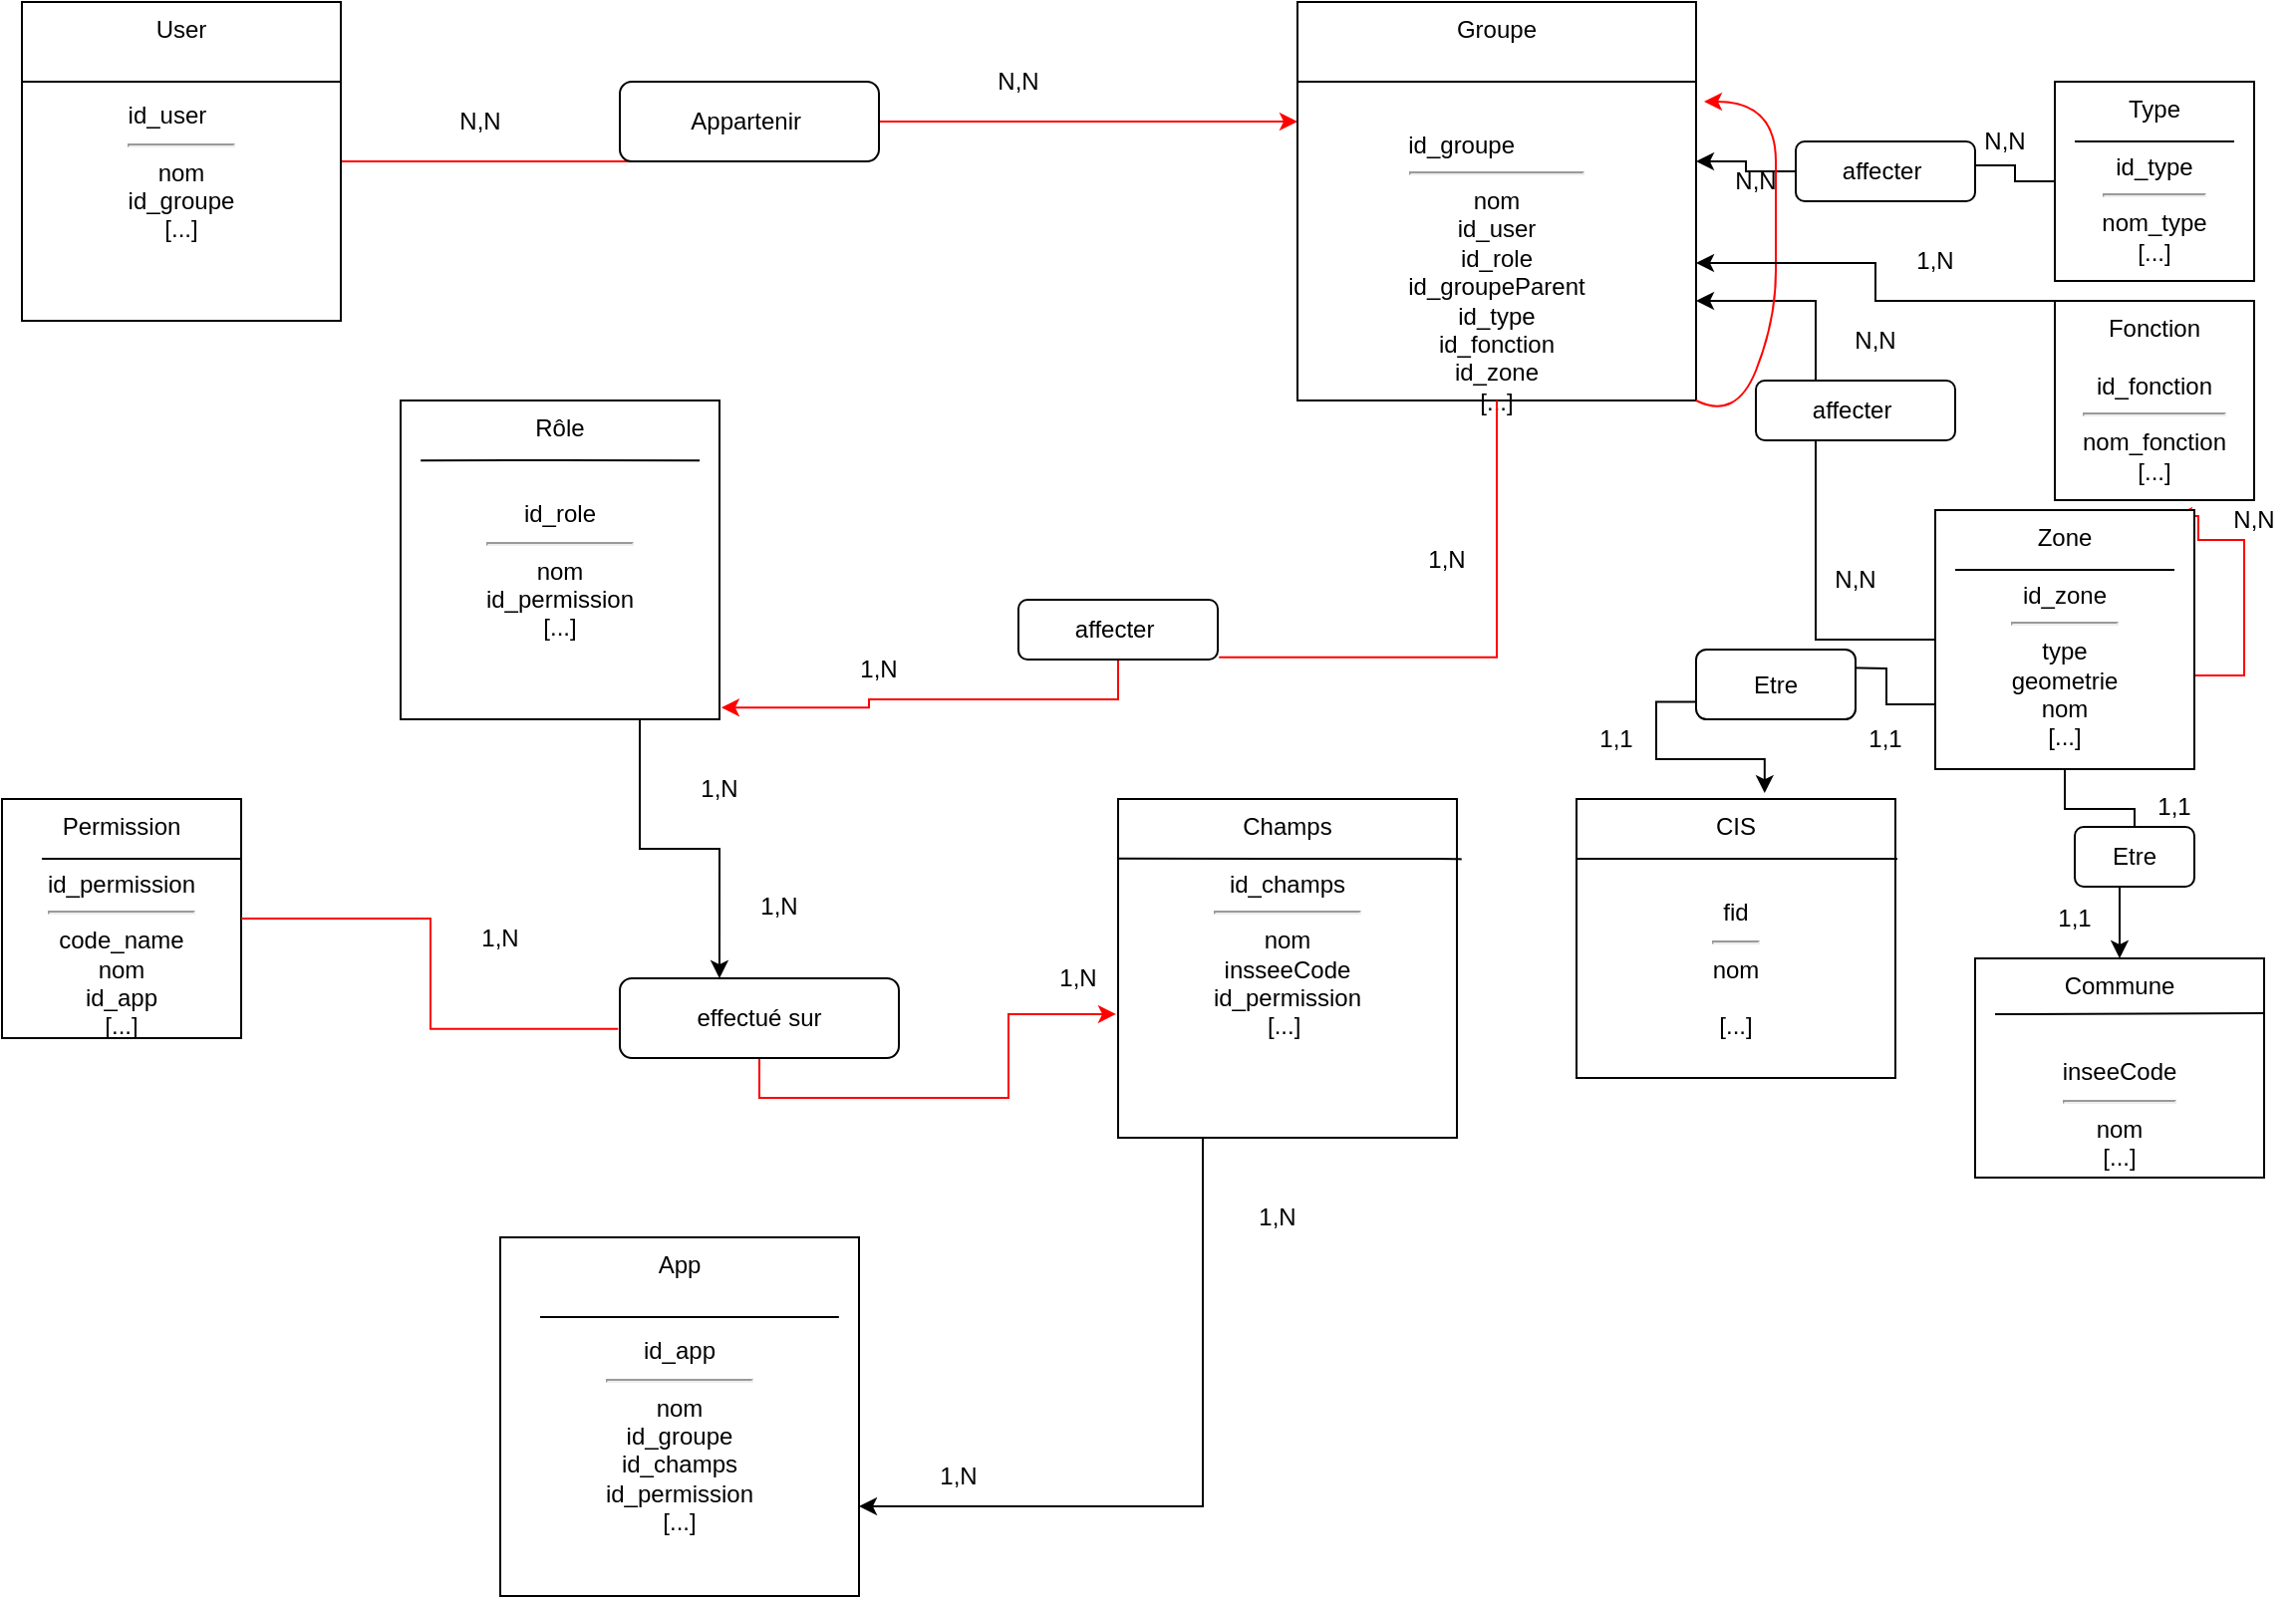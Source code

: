 <mxfile version="14.5.1" type="device"><diagram id="UgsLevfLl8i2-CAJas-c" name="Page-1"><mxGraphModel dx="1346" dy="807" grid="1" gridSize="10" guides="1" tooltips="1" connect="1" arrows="1" fold="1" page="1" pageScale="1" pageWidth="1169" pageHeight="827" background="#FFFFFF" math="0" shadow="0"><root><mxCell id="0"/><mxCell id="1" parent="0"/><mxCell id="FR9zTqM4ADJkkHRA_nkq-16" style="edgeStyle=orthogonalEdgeStyle;rounded=0;orthogonalLoop=1;jettySize=auto;html=1;exitX=1;exitY=0.5;exitDx=0;exitDy=0;entryX=0;entryY=0.3;entryDx=0;entryDy=0;entryPerimeter=0;strokeColor=#FF0000;" parent="1" source="FR9zTqM4ADJkkHRA_nkq-1" target="FR9zTqM4ADJkkHRA_nkq-3" edge="1"><mxGeometry relative="1" as="geometry"/></mxCell><mxCell id="FR9zTqM4ADJkkHRA_nkq-1" value="User&lt;br&gt;&lt;br&gt;&lt;br&gt;&lt;div style=&quot;text-align: left&quot;&gt;id_user&lt;/div&gt;&lt;hr&gt;nom&lt;br&gt;id_groupe&lt;br&gt;[...]" style="whiteSpace=wrap;html=1;aspect=fixed;verticalAlign=top;align=center;" parent="1" vertex="1"><mxGeometry x="40" width="160" height="160" as="geometry"/></mxCell><mxCell id="FR9zTqM4ADJkkHRA_nkq-2" value="" style="endArrow=none;html=1;entryX=1;entryY=0.25;entryDx=0;entryDy=0;exitX=0;exitY=0.25;exitDx=0;exitDy=0;" parent="1" source="FR9zTqM4ADJkkHRA_nkq-1" target="FR9zTqM4ADJkkHRA_nkq-1" edge="1"><mxGeometry width="50" height="50" relative="1" as="geometry"><mxPoint x="170" y="210" as="sourcePoint"/><mxPoint x="240" y="140" as="targetPoint"/><Array as="points"/></mxGeometry></mxCell><mxCell id="FR9zTqM4ADJkkHRA_nkq-39" style="edgeStyle=orthogonalEdgeStyle;rounded=0;orthogonalLoop=1;jettySize=auto;html=1;exitX=0.5;exitY=1;exitDx=0;exitDy=0;entryX=1.006;entryY=0.963;entryDx=0;entryDy=0;entryPerimeter=0;strokeColor=#FF0000;startArrow=none;" parent="1" source="FR9zTqM4ADJkkHRA_nkq-40" target="FR9zTqM4ADJkkHRA_nkq-6" edge="1"><mxGeometry relative="1" as="geometry"/></mxCell><mxCell id="FR9zTqM4ADJkkHRA_nkq-3" value="Groupe&lt;br&gt;&lt;br&gt;&lt;br&gt;&lt;br&gt;&lt;div style=&quot;text-align: left&quot;&gt;id_groupe&lt;/div&gt;&lt;hr&gt;nom&lt;br&gt;id_user&lt;br&gt;id_role&lt;br&gt;id_groupeParent&lt;br&gt;id_type&lt;br&gt;id_fonction&lt;br&gt;id_zone&lt;br&gt;[...]" style="whiteSpace=wrap;html=1;aspect=fixed;align=center;verticalAlign=top;" parent="1" vertex="1"><mxGeometry x="680" width="200" height="200" as="geometry"/></mxCell><mxCell id="FR9zTqM4ADJkkHRA_nkq-4" value="" style="endArrow=none;html=1;entryX=1;entryY=0.2;entryDx=0;entryDy=0;entryPerimeter=0;exitX=0;exitY=0.2;exitDx=0;exitDy=0;exitPerimeter=0;" parent="1" source="FR9zTqM4ADJkkHRA_nkq-3" target="FR9zTqM4ADJkkHRA_nkq-3" edge="1"><mxGeometry width="50" height="50" relative="1" as="geometry"><mxPoint x="560" y="470" as="sourcePoint"/><mxPoint x="610" y="420" as="targetPoint"/><Array as="points"/></mxGeometry></mxCell><mxCell id="FR9zTqM4ADJkkHRA_nkq-44" style="edgeStyle=orthogonalEdgeStyle;rounded=0;orthogonalLoop=1;jettySize=auto;html=1;exitX=0.5;exitY=1;exitDx=0;exitDy=0;entryX=-0.006;entryY=0.635;entryDx=0;entryDy=0;entryPerimeter=0;strokeColor=#FF0000;startArrow=none;" parent="1" source="FR9zTqM4ADJkkHRA_nkq-45" target="FR9zTqM4ADJkkHRA_nkq-9" edge="1"><mxGeometry relative="1" as="geometry"/></mxCell><mxCell id="JbzSl4-XPP5nPnfG106P-2" style="edgeStyle=orthogonalEdgeStyle;rounded=0;orthogonalLoop=1;jettySize=auto;html=1;exitX=0.75;exitY=1;exitDx=0;exitDy=0;entryX=0.357;entryY=0;entryDx=0;entryDy=0;entryPerimeter=0;" edge="1" parent="1" source="FR9zTqM4ADJkkHRA_nkq-6" target="FR9zTqM4ADJkkHRA_nkq-45"><mxGeometry relative="1" as="geometry"/></mxCell><mxCell id="FR9zTqM4ADJkkHRA_nkq-6" value="Rôle&lt;br&gt;&lt;br&gt;&lt;br&gt;id_role&lt;hr&gt;nom&lt;br&gt;id_permission&lt;br&gt;[...]" style="whiteSpace=wrap;html=1;aspect=fixed;align=center;verticalAlign=top;" parent="1" vertex="1"><mxGeometry x="230" y="200" width="160" height="160" as="geometry"/></mxCell><mxCell id="FR9zTqM4ADJkkHRA_nkq-13" style="edgeStyle=orthogonalEdgeStyle;rounded=0;orthogonalLoop=1;jettySize=auto;html=1;entryX=1;entryY=0.4;entryDx=0;entryDy=0;entryPerimeter=0;startArrow=none;" parent="1" source="FR9zTqM4ADJkkHRA_nkq-14" target="FR9zTqM4ADJkkHRA_nkq-3" edge="1"><mxGeometry relative="1" as="geometry"/></mxCell><mxCell id="FR9zTqM4ADJkkHRA_nkq-7" value="Type&lt;br&gt;&lt;br&gt;id_type&lt;hr&gt;nom_type&lt;br&gt;[...]" style="whiteSpace=wrap;html=1;aspect=fixed;align=center;verticalAlign=top;" parent="1" vertex="1"><mxGeometry x="1060" y="40" width="100" height="100" as="geometry"/></mxCell><mxCell id="FR9zTqM4ADJkkHRA_nkq-19" style="edgeStyle=orthogonalEdgeStyle;rounded=0;orthogonalLoop=1;jettySize=auto;html=1;entryX=1;entryY=0.75;entryDx=0;entryDy=0;" parent="1" source="FR9zTqM4ADJkkHRA_nkq-8" target="FR9zTqM4ADJkkHRA_nkq-3" edge="1"><mxGeometry relative="1" as="geometry"/></mxCell><mxCell id="FR9zTqM4ADJkkHRA_nkq-61" style="edgeStyle=orthogonalEdgeStyle;rounded=0;orthogonalLoop=1;jettySize=auto;html=1;exitX=0.5;exitY=1;exitDx=0;exitDy=0;entryX=0.5;entryY=0;entryDx=0;entryDy=0;strokeColor=#000000;startArrow=none;" parent="1" source="FR9zTqM4ADJkkHRA_nkq-68" target="FR9zTqM4ADJkkHRA_nkq-23" edge="1"><mxGeometry relative="1" as="geometry"/></mxCell><mxCell id="FR9zTqM4ADJkkHRA_nkq-62" style="edgeStyle=orthogonalEdgeStyle;rounded=0;orthogonalLoop=1;jettySize=auto;html=1;exitX=0;exitY=0.75;exitDx=0;exitDy=0;entryX=0.59;entryY=-0.021;entryDx=0;entryDy=0;entryPerimeter=0;strokeColor=#000000;startArrow=none;" parent="1" source="FR9zTqM4ADJkkHRA_nkq-63" target="FR9zTqM4ADJkkHRA_nkq-22" edge="1"><mxGeometry relative="1" as="geometry"/></mxCell><mxCell id="FR9zTqM4ADJkkHRA_nkq-65" style="edgeStyle=orthogonalEdgeStyle;rounded=0;orthogonalLoop=1;jettySize=auto;html=1;exitX=0;exitY=0.75;exitDx=0;exitDy=0;strokeColor=#000000;" parent="1" source="FR9zTqM4ADJkkHRA_nkq-8" edge="1"><mxGeometry relative="1" as="geometry"><mxPoint x="950" y="334" as="targetPoint"/></mxGeometry></mxCell><mxCell id="FR9zTqM4ADJkkHRA_nkq-73" style="edgeStyle=orthogonalEdgeStyle;rounded=0;orthogonalLoop=1;jettySize=auto;html=1;exitX=1;exitY=0.75;exitDx=0;exitDy=0;strokeColor=#FF0000;" parent="1" source="FR9zTqM4ADJkkHRA_nkq-8" edge="1"><mxGeometry relative="1" as="geometry"><mxPoint x="1120" y="258" as="targetPoint"/><Array as="points"><mxPoint x="1155" y="338"/><mxPoint x="1155" y="270"/><mxPoint x="1132" y="270"/></Array></mxGeometry></mxCell><mxCell id="FR9zTqM4ADJkkHRA_nkq-8" value="Zone&lt;br&gt;&lt;br&gt;id_zone&lt;hr&gt;type&lt;br&gt;geometrie&lt;br&gt;nom&lt;br&gt;[...]" style="whiteSpace=wrap;html=1;aspect=fixed;align=center;verticalAlign=top;" parent="1" vertex="1"><mxGeometry x="1000" y="255" width="130" height="130" as="geometry"/></mxCell><mxCell id="KGbTmQ0TfEK4s6XjR-vY-5" style="edgeStyle=orthogonalEdgeStyle;rounded=0;orthogonalLoop=1;jettySize=auto;html=1;exitX=0.25;exitY=1;exitDx=0;exitDy=0;entryX=1;entryY=0.75;entryDx=0;entryDy=0;" parent="1" source="FR9zTqM4ADJkkHRA_nkq-9" target="FR9zTqM4ADJkkHRA_nkq-11" edge="1"><mxGeometry relative="1" as="geometry"/></mxCell><mxCell id="FR9zTqM4ADJkkHRA_nkq-9" value="Champs&lt;br&gt;&lt;br&gt;id_champs&lt;hr&gt;nom&lt;br&gt;insseeCode&lt;br&gt;id_permission&lt;br&gt;[...]&amp;nbsp;" style="whiteSpace=wrap;html=1;aspect=fixed;align=center;verticalAlign=top;" parent="1" vertex="1"><mxGeometry x="590" y="400" width="170" height="170" as="geometry"/></mxCell><mxCell id="FR9zTqM4ADJkkHRA_nkq-10" value="Permission&lt;br&gt;&lt;br&gt;id_permission&lt;br&gt;&lt;hr&gt;code_name&lt;br&gt;nom&lt;br&gt;id_app&lt;br&gt;[...]" style="whiteSpace=wrap;html=1;aspect=fixed;align=center;verticalAlign=top;" parent="1" vertex="1"><mxGeometry x="30" y="400" width="120" height="120" as="geometry"/></mxCell><mxCell id="FR9zTqM4ADJkkHRA_nkq-11" value="App&lt;br&gt;&lt;br&gt;&lt;br&gt;id_app&lt;hr&gt;nom&lt;br&gt;id_groupe&lt;br&gt;id_champs&lt;br&gt;id_permission&lt;br&gt;[...]" style="whiteSpace=wrap;html=1;aspect=fixed;align=center;verticalAlign=top;" parent="1" vertex="1"><mxGeometry x="280" y="620" width="180" height="180" as="geometry"/></mxCell><mxCell id="FR9zTqM4ADJkkHRA_nkq-15" value="" style="endArrow=none;html=1;entryX=0.1;entryY=0.3;entryDx=0;entryDy=0;entryPerimeter=0;exitX=0.9;exitY=0.3;exitDx=0;exitDy=0;exitPerimeter=0;" parent="1" source="FR9zTqM4ADJkkHRA_nkq-7" target="FR9zTqM4ADJkkHRA_nkq-7" edge="1"><mxGeometry width="50" height="50" relative="1" as="geometry"><mxPoint x="560" y="450" as="sourcePoint"/><mxPoint x="1100" y="50" as="targetPoint"/><Array as="points"><mxPoint x="1110" y="70"/></Array></mxGeometry></mxCell><mxCell id="FR9zTqM4ADJkkHRA_nkq-17" value="Appartenir&amp;nbsp;" style="rounded=1;whiteSpace=wrap;html=1;align=center;" parent="1" vertex="1"><mxGeometry x="340" y="40" width="130" height="40" as="geometry"/></mxCell><mxCell id="FR9zTqM4ADJkkHRA_nkq-14" value="affecter&amp;nbsp;" style="rounded=1;whiteSpace=wrap;html=1;align=center;" parent="1" vertex="1"><mxGeometry x="930" y="70" width="90" height="30" as="geometry"/></mxCell><mxCell id="FR9zTqM4ADJkkHRA_nkq-18" value="" style="edgeStyle=orthogonalEdgeStyle;rounded=0;orthogonalLoop=1;jettySize=auto;html=1;entryX=1;entryY=0.4;entryDx=0;entryDy=0;entryPerimeter=0;endArrow=none;" parent="1" source="FR9zTqM4ADJkkHRA_nkq-7" target="FR9zTqM4ADJkkHRA_nkq-14" edge="1"><mxGeometry relative="1" as="geometry"><mxPoint x="1060" y="90" as="sourcePoint"/><mxPoint x="880" y="80" as="targetPoint"/></mxGeometry></mxCell><mxCell id="FR9zTqM4ADJkkHRA_nkq-20" value="affecter&amp;nbsp;" style="rounded=1;whiteSpace=wrap;html=1;align=center;" parent="1" vertex="1"><mxGeometry x="910" y="190" width="100" height="30" as="geometry"/></mxCell><mxCell id="FR9zTqM4ADJkkHRA_nkq-22" value="CIS&lt;br&gt;&lt;br&gt;&lt;br&gt;fid&lt;hr&gt;nom&lt;br&gt;&lt;br&gt;[...]" style="rounded=0;whiteSpace=wrap;html=1;align=center;verticalAlign=top;" parent="1" vertex="1"><mxGeometry x="820" y="400" width="160" height="140" as="geometry"/></mxCell><mxCell id="FR9zTqM4ADJkkHRA_nkq-23" value="Commune&lt;br&gt;&lt;br&gt;&lt;br&gt;inseeCode&lt;hr&gt;nom&lt;br&gt;[...]" style="rounded=0;whiteSpace=wrap;html=1;align=center;verticalAlign=top;" parent="1" vertex="1"><mxGeometry x="1020" y="480" width="145" height="110" as="geometry"/></mxCell><mxCell id="FR9zTqM4ADJkkHRA_nkq-25" value="" style="curved=1;endArrow=classic;html=1;exitX=1;exitY=1;exitDx=0;exitDy=0;strokeColor=#FF0000;" parent="1" source="FR9zTqM4ADJkkHRA_nkq-3" edge="1"><mxGeometry width="50" height="50" relative="1" as="geometry"><mxPoint x="560" y="450" as="sourcePoint"/><mxPoint x="884" y="50" as="targetPoint"/><Array as="points"><mxPoint x="900" y="210"/><mxPoint x="920" y="160"/><mxPoint x="920" y="110"/><mxPoint x="920" y="50"/></Array></mxGeometry></mxCell><mxCell id="FR9zTqM4ADJkkHRA_nkq-26" value="1,N" style="text;html=1;strokeColor=none;fillColor=none;align=center;verticalAlign=middle;whiteSpace=wrap;rounded=0;" parent="1" vertex="1"><mxGeometry x="980" y="120" width="40" height="20" as="geometry"/></mxCell><mxCell id="FR9zTqM4ADJkkHRA_nkq-27" value="" style="endArrow=none;html=1;entryX=0.938;entryY=0.188;entryDx=0;entryDy=0;entryPerimeter=0;exitX=0.063;exitY=0.188;exitDx=0;exitDy=0;exitPerimeter=0;" parent="1" source="FR9zTqM4ADJkkHRA_nkq-6" target="FR9zTqM4ADJkkHRA_nkq-6" edge="1"><mxGeometry width="50" height="50" relative="1" as="geometry"><mxPoint x="560" y="450" as="sourcePoint"/><mxPoint x="610" y="400" as="targetPoint"/><Array as="points"><mxPoint x="300" y="230"/></Array></mxGeometry></mxCell><mxCell id="FR9zTqM4ADJkkHRA_nkq-28" value="N,N" style="text;html=1;strokeColor=none;fillColor=none;align=center;verticalAlign=middle;whiteSpace=wrap;rounded=0;" parent="1" vertex="1"><mxGeometry x="520" y="30" width="40" height="20" as="geometry"/></mxCell><mxCell id="FR9zTqM4ADJkkHRA_nkq-29" value="N,N" style="text;html=1;strokeColor=none;fillColor=none;align=center;verticalAlign=middle;whiteSpace=wrap;rounded=0;" parent="1" vertex="1"><mxGeometry x="250" y="50" width="40" height="20" as="geometry"/></mxCell><mxCell id="FR9zTqM4ADJkkHRA_nkq-30" value="N,N" style="text;html=1;strokeColor=none;fillColor=none;align=center;verticalAlign=middle;whiteSpace=wrap;rounded=0;" parent="1" vertex="1"><mxGeometry x="1015" y="60" width="40" height="20" as="geometry"/></mxCell><mxCell id="FR9zTqM4ADJkkHRA_nkq-31" value="N,N" style="text;html=1;strokeColor=none;fillColor=none;align=center;verticalAlign=middle;whiteSpace=wrap;rounded=0;" parent="1" vertex="1"><mxGeometry x="890" y="80" width="40" height="20" as="geometry"/></mxCell><mxCell id="FR9zTqM4ADJkkHRA_nkq-32" value="N,N" style="text;html=1;strokeColor=none;fillColor=none;align=center;verticalAlign=middle;whiteSpace=wrap;rounded=0;" parent="1" vertex="1"><mxGeometry x="950" y="160" width="40" height="20" as="geometry"/></mxCell><mxCell id="FR9zTqM4ADJkkHRA_nkq-33" value="N,N" style="text;html=1;strokeColor=none;fillColor=none;align=center;verticalAlign=middle;whiteSpace=wrap;rounded=0;" parent="1" vertex="1"><mxGeometry x="940" y="280" width="40" height="20" as="geometry"/></mxCell><mxCell id="FR9zTqM4ADJkkHRA_nkq-34" value="" style="endArrow=none;html=1;strokeColor=#000000;exitX=0.167;exitY=0.25;exitDx=0;exitDy=0;exitPerimeter=0;" parent="1" source="FR9zTqM4ADJkkHRA_nkq-10" edge="1"><mxGeometry width="50" height="50" relative="1" as="geometry"><mxPoint x="560" y="450" as="sourcePoint"/><mxPoint x="150" y="430" as="targetPoint"/><Array as="points"><mxPoint x="100" y="430"/></Array></mxGeometry></mxCell><mxCell id="FR9zTqM4ADJkkHRA_nkq-40" value="affecter&amp;nbsp;" style="rounded=1;whiteSpace=wrap;html=1;align=center;" parent="1" vertex="1"><mxGeometry x="540" y="300" width="100" height="30" as="geometry"/></mxCell><mxCell id="FR9zTqM4ADJkkHRA_nkq-41" value="" style="edgeStyle=orthogonalEdgeStyle;rounded=0;orthogonalLoop=1;jettySize=auto;html=1;exitX=0.5;exitY=1;exitDx=0;exitDy=0;entryX=1.006;entryY=0.963;entryDx=0;entryDy=0;entryPerimeter=0;strokeColor=#FF0000;endArrow=none;" parent="1" source="FR9zTqM4ADJkkHRA_nkq-3" target="FR9zTqM4ADJkkHRA_nkq-40" edge="1"><mxGeometry relative="1" as="geometry"><mxPoint x="780" y="200" as="sourcePoint"/><mxPoint x="390.96" y="354.08" as="targetPoint"/></mxGeometry></mxCell><mxCell id="FR9zTqM4ADJkkHRA_nkq-42" value="1,N" style="text;html=1;strokeColor=none;fillColor=none;align=center;verticalAlign=middle;whiteSpace=wrap;rounded=0;" parent="1" vertex="1"><mxGeometry x="735" y="270" width="40" height="20" as="geometry"/></mxCell><mxCell id="FR9zTqM4ADJkkHRA_nkq-46" value="1,N" style="text;html=1;strokeColor=none;fillColor=none;align=center;verticalAlign=middle;whiteSpace=wrap;rounded=0;" parent="1" vertex="1"><mxGeometry x="450" y="330" width="40" height="10" as="geometry"/></mxCell><mxCell id="FR9zTqM4ADJkkHRA_nkq-45" value="effectué sur" style="rounded=1;whiteSpace=wrap;html=1;align=center;" parent="1" vertex="1"><mxGeometry x="340" y="490" width="140" height="40" as="geometry"/></mxCell><mxCell id="FR9zTqM4ADJkkHRA_nkq-47" value="" style="edgeStyle=orthogonalEdgeStyle;rounded=0;orthogonalLoop=1;jettySize=auto;html=1;exitX=1;exitY=0.5;exitDx=0;exitDy=0;entryX=-0.006;entryY=0.635;entryDx=0;entryDy=0;entryPerimeter=0;strokeColor=#FF0000;endArrow=none;" parent="1" source="FR9zTqM4ADJkkHRA_nkq-10" target="FR9zTqM4ADJkkHRA_nkq-45" edge="1"><mxGeometry relative="1" as="geometry"><mxPoint x="310" y="360" as="sourcePoint"/><mxPoint x="668.98" y="507.95" as="targetPoint"/></mxGeometry></mxCell><mxCell id="FR9zTqM4ADJkkHRA_nkq-48" value="1,N" style="text;html=1;strokeColor=none;fillColor=none;align=center;verticalAlign=middle;whiteSpace=wrap;rounded=0;" parent="1" vertex="1"><mxGeometry x="550" y="480" width="40" height="20" as="geometry"/></mxCell><mxCell id="FR9zTqM4ADJkkHRA_nkq-49" value="1,N" style="text;html=1;strokeColor=none;fillColor=none;align=center;verticalAlign=middle;whiteSpace=wrap;rounded=0;" parent="1" vertex="1"><mxGeometry x="260" y="460" width="40" height="20" as="geometry"/></mxCell><mxCell id="FR9zTqM4ADJkkHRA_nkq-50" value="" style="endArrow=none;html=1;entryX=0.944;entryY=0.222;entryDx=0;entryDy=0;entryPerimeter=0;exitX=0.111;exitY=0.222;exitDx=0;exitDy=0;exitPerimeter=0;" parent="1" source="FR9zTqM4ADJkkHRA_nkq-11" target="FR9zTqM4ADJkkHRA_nkq-11" edge="1"><mxGeometry width="50" height="50" relative="1" as="geometry"><mxPoint x="560" y="450" as="sourcePoint"/><mxPoint x="610" y="400" as="targetPoint"/><Array as="points"><mxPoint x="370" y="660"/></Array></mxGeometry></mxCell><mxCell id="FR9zTqM4ADJkkHRA_nkq-57" value="" style="endArrow=none;html=1;exitX=1.014;exitY=0.178;exitDx=0;exitDy=0;exitPerimeter=0;entryX=0;entryY=0.176;entryDx=0;entryDy=0;entryPerimeter=0;" parent="1" source="FR9zTqM4ADJkkHRA_nkq-9" target="FR9zTqM4ADJkkHRA_nkq-9" edge="1"><mxGeometry width="50" height="50" relative="1" as="geometry"><mxPoint x="430" y="450" as="sourcePoint"/><mxPoint x="670" y="430" as="targetPoint"/><Array as="points"><mxPoint x="760" y="430"/></Array></mxGeometry></mxCell><mxCell id="FR9zTqM4ADJkkHRA_nkq-58" value="" style="endArrow=none;html=1;strokeColor=#000000;" parent="1" edge="1"><mxGeometry width="50" height="50" relative="1" as="geometry"><mxPoint x="981" y="430" as="sourcePoint"/><mxPoint x="820" y="430" as="targetPoint"/><Array as="points"><mxPoint x="900" y="430"/></Array></mxGeometry></mxCell><mxCell id="FR9zTqM4ADJkkHRA_nkq-59" value="" style="endArrow=none;html=1;strokeColor=#000000;exitX=1;exitY=0.25;exitDx=0;exitDy=0;" parent="1" source="FR9zTqM4ADJkkHRA_nkq-23" edge="1"><mxGeometry width="50" height="50" relative="1" as="geometry"><mxPoint x="991" y="440" as="sourcePoint"/><mxPoint x="1030" y="508" as="targetPoint"/><Array as="points"/></mxGeometry></mxCell><mxCell id="FR9zTqM4ADJkkHRA_nkq-60" value="" style="endArrow=none;html=1;strokeColor=#000000;exitX=0.923;exitY=0.231;exitDx=0;exitDy=0;exitPerimeter=0;entryX=0.077;entryY=0.231;entryDx=0;entryDy=0;entryPerimeter=0;" parent="1" source="FR9zTqM4ADJkkHRA_nkq-8" target="FR9zTqM4ADJkkHRA_nkq-8" edge="1"><mxGeometry width="50" height="50" relative="1" as="geometry"><mxPoint x="991" y="440" as="sourcePoint"/><mxPoint x="830" y="440" as="targetPoint"/><Array as="points"/></mxGeometry></mxCell><mxCell id="FR9zTqM4ADJkkHRA_nkq-63" value="Etre" style="rounded=1;whiteSpace=wrap;html=1;align=center;" parent="1" vertex="1"><mxGeometry x="880" y="325" width="80" height="35" as="geometry"/></mxCell><mxCell id="FR9zTqM4ADJkkHRA_nkq-66" value="1,1&lt;span style=&quot;color: rgba(0 , 0 , 0 , 0) ; font-family: monospace ; font-size: 0px&quot;&gt;%3CmxGraphModel%3E%3Croot%3E%3CmxCell%20id%3D%220%22%2F%3E%3CmxCell%20id%3D%221%22%20parent%3D%220%22%2F%3E%3CmxCell%20id%3D%222%22%20value%3D%22%22%20style%3D%22endArrow%3Dnone%3Bhtml%3D1%3BstrokeColor%3D%23000000%3B%22%20edge%3D%221%22%20parent%3D%221%22%3E%3CmxGeometry%20width%3D%2250%22%20height%3D%2250%22%20relative%3D%221%22%20as%3D%22geometry%22%3E%3CmxPoint%20x%3D%22981%22%20y%3D%22430%22%20as%3D%22sourcePoint%22%2F%3E%3CmxPoint%20x%3D%22820%22%20y%3D%22430%22%20as%3D%22targetPoint%22%2F%3E%3CArray%20as%3D%22points%22%3E%3CmxPoint%20x%3D%22900%22%20y%3D%22430%22%2F%3E%3C%2FArray%3E%3C%2FmxGeometry%3E%3C%2FmxCell%3E%3C%2Froot%3E%3C%2FmxGraphModel%3E&lt;/span&gt;" style="text;html=1;strokeColor=none;fillColor=none;align=center;verticalAlign=middle;whiteSpace=wrap;rounded=0;" parent="1" vertex="1"><mxGeometry x="955" y="360" width="40" height="20" as="geometry"/></mxCell><mxCell id="FR9zTqM4ADJkkHRA_nkq-67" value="1,1&lt;span style=&quot;color: rgba(0 , 0 , 0 , 0) ; font-family: monospace ; font-size: 0px&quot;&gt;%3CmxGraphModel%3E%3Croot%3E%3CmxCell%20id%3D%220%22%2F%3E%3CmxCell%20id%3D%221%22%20parent%3D%220%22%2F%3E%3CmxCell%20id%3D%222%22%20value%3D%22%22%20style%3D%22endArrow%3Dnone%3Bhtml%3D1%3BstrokeColor%3D%23000000%3B%22%20edge%3D%221%22%20parent%3D%221%22%3E%3CmxGeometry%20width%3D%2250%22%20height%3D%2250%22%20relative%3D%221%22%20as%3D%22geometry%22%3E%3CmxPoint%20x%3D%22981%22%20y%3D%22430%22%20as%3D%22sourcePoint%22%2F%3E%3CmxPoint%20x%3D%22820%22%20y%3D%22430%22%20as%3D%22targetPoint%22%2F%3E%3CArray%20as%3D%22points%22%3E%3CmxPoint%20x%3D%22900%22%20y%3D%22430%22%2F%3E%3C%2FArray%3E%3C%2FmxGeometry%3E%3C%2FmxCell%3E%3C%2Froot%3E%3C%2FmxGraphModel%3E&lt;/span&gt;" style="text;html=1;strokeColor=none;fillColor=none;align=center;verticalAlign=middle;whiteSpace=wrap;rounded=0;" parent="1" vertex="1"><mxGeometry x="820" y="360" width="40" height="20" as="geometry"/></mxCell><mxCell id="FR9zTqM4ADJkkHRA_nkq-68" value="Etre" style="rounded=1;whiteSpace=wrap;html=1;align=center;" parent="1" vertex="1"><mxGeometry x="1070" y="414" width="60" height="30" as="geometry"/></mxCell><mxCell id="FR9zTqM4ADJkkHRA_nkq-69" value="" style="edgeStyle=orthogonalEdgeStyle;rounded=0;orthogonalLoop=1;jettySize=auto;html=1;exitX=0.5;exitY=1;exitDx=0;exitDy=0;entryX=0.5;entryY=0;entryDx=0;entryDy=0;strokeColor=#000000;endArrow=none;" parent="1" source="FR9zTqM4ADJkkHRA_nkq-8" target="FR9zTqM4ADJkkHRA_nkq-68" edge="1"><mxGeometry relative="1" as="geometry"><mxPoint x="1105" y="370" as="sourcePoint"/><mxPoint x="1092.5" y="480" as="targetPoint"/></mxGeometry></mxCell><mxCell id="FR9zTqM4ADJkkHRA_nkq-70" value="1,1&lt;span style=&quot;color: rgba(0 , 0 , 0 , 0) ; font-family: monospace ; font-size: 0px&quot;&gt;%3CmxGraphModel%3E%3Croot%3E%3CmxCell%20id%3D%220%22%2F%3E%3CmxCell%20id%3D%221%22%20parent%3D%220%22%2F%3E%3CmxCell%20id%3D%222%22%20value%3D%22%22%20style%3D%22endArrow%3Dnone%3Bhtml%3D1%3BstrokeColor%3D%23000000%3B%22%20edge%3D%221%22%20parent%3D%221%22%3E%3CmxGeometry%20width%3D%2250%22%20height%3D%2250%22%20relative%3D%221%22%20as%3D%22geometry%22%3E%3CmxPoint%20x%3D%22981%22%20y%3D%22430%22%20as%3D%22sourcePoint%22%2F%3E%3CmxPoint%20x%3D%22820%22%20y%3D%22430%22%20as%3D%22targetPoint%22%2F%3E%3CArray%20as%3D%22points%22%3E%3CmxPoint%20x%3D%22900%22%20y%3D%22430%22%2F%3E%3C%2FArray%3E%3C%2FmxGeometry%3E%3C%2FmxCell%3E%3C%2Froot%3E%3C%2FmxGraphModel%3E&lt;/span&gt;" style="text;html=1;strokeColor=none;fillColor=none;align=center;verticalAlign=middle;whiteSpace=wrap;rounded=0;" parent="1" vertex="1"><mxGeometry x="1050" y="450" width="40" height="20" as="geometry"/></mxCell><mxCell id="FR9zTqM4ADJkkHRA_nkq-71" value="1,1&lt;span style=&quot;color: rgba(0 , 0 , 0 , 0) ; font-family: monospace ; font-size: 0px&quot;&gt;%3CmxGraphModel%3E%3Croot%3E%3CmxCell%20id%3D%220%22%2F%3E%3CmxCell%20id%3D%221%22%20parent%3D%220%22%2F%3E%3CmxCell%20id%3D%222%22%20value%3D%22%22%20style%3D%22endArrow%3Dnone%3Bhtml%3D1%3BstrokeColor%3D%23000000%3B%22%20edge%3D%221%22%20parent%3D%221%22%3E%3CmxGeometry%20width%3D%2250%22%20height%3D%2250%22%20relative%3D%221%22%20as%3D%22geometry%22%3E%3CmxPoint%20x%3D%22981%22%20y%3D%22430%22%20as%3D%22sourcePoint%22%2F%3E%3CmxPoint%20x%3D%22820%22%20y%3D%22430%22%20as%3D%22targetPoint%22%2F%3E%3CArray%20as%3D%22points%22%3E%3CmxPoint%20x%3D%22900%22%20y%3D%22430%22%2F%3E%3C%2FArray%3E%3C%2FmxGeometry%3E%3C%2FmxCell%3E%3C%2Froot%3E%3C%2FmxGraphModel%3E&lt;/span&gt;" style="text;html=1;strokeColor=none;fillColor=none;align=center;verticalAlign=middle;whiteSpace=wrap;rounded=0;" parent="1" vertex="1"><mxGeometry x="1100" y="394" width="40" height="20" as="geometry"/></mxCell><mxCell id="FR9zTqM4ADJkkHRA_nkq-74" value="N,N" style="text;html=1;strokeColor=none;fillColor=none;align=center;verticalAlign=middle;whiteSpace=wrap;rounded=0;" parent="1" vertex="1"><mxGeometry x="1140" y="250" width="40" height="20" as="geometry"/></mxCell><mxCell id="KGbTmQ0TfEK4s6XjR-vY-6" value="1,N" style="text;html=1;strokeColor=none;fillColor=none;align=center;verticalAlign=middle;whiteSpace=wrap;rounded=0;" parent="1" vertex="1"><mxGeometry x="490" y="730" width="40" height="20" as="geometry"/></mxCell><mxCell id="KGbTmQ0TfEK4s6XjR-vY-7" value="1,N" style="text;html=1;strokeColor=none;fillColor=none;align=center;verticalAlign=middle;whiteSpace=wrap;rounded=0;" parent="1" vertex="1"><mxGeometry x="650" y="600" width="40" height="20" as="geometry"/></mxCell><mxCell id="KGbTmQ0TfEK4s6XjR-vY-9" style="edgeStyle=orthogonalEdgeStyle;rounded=0;orthogonalLoop=1;jettySize=auto;html=1;exitX=0;exitY=0;exitDx=0;exitDy=0;entryX=1;entryY=0.655;entryDx=0;entryDy=0;entryPerimeter=0;" parent="1" source="KGbTmQ0TfEK4s6XjR-vY-8" target="FR9zTqM4ADJkkHRA_nkq-3" edge="1"><mxGeometry relative="1" as="geometry"><Array as="points"><mxPoint x="970" y="150"/><mxPoint x="970" y="131"/></Array></mxGeometry></mxCell><mxCell id="KGbTmQ0TfEK4s6XjR-vY-8" value="Fonction&lt;br&gt;&lt;br&gt;id_fonction&lt;hr&gt;nom_fonction&lt;br&gt;[...]" style="whiteSpace=wrap;html=1;aspect=fixed;align=center;verticalAlign=top;" parent="1" vertex="1"><mxGeometry x="1060" y="150" width="100" height="100" as="geometry"/></mxCell><mxCell id="JbzSl4-XPP5nPnfG106P-3" value="1,N" style="text;html=1;strokeColor=none;fillColor=none;align=center;verticalAlign=middle;whiteSpace=wrap;rounded=0;" vertex="1" parent="1"><mxGeometry x="370" y="385" width="40" height="20" as="geometry"/></mxCell><mxCell id="JbzSl4-XPP5nPnfG106P-4" value="1,N" style="text;html=1;strokeColor=none;fillColor=none;align=center;verticalAlign=middle;whiteSpace=wrap;rounded=0;" vertex="1" parent="1"><mxGeometry x="400" y="444" width="40" height="20" as="geometry"/></mxCell></root></mxGraphModel></diagram></mxfile>